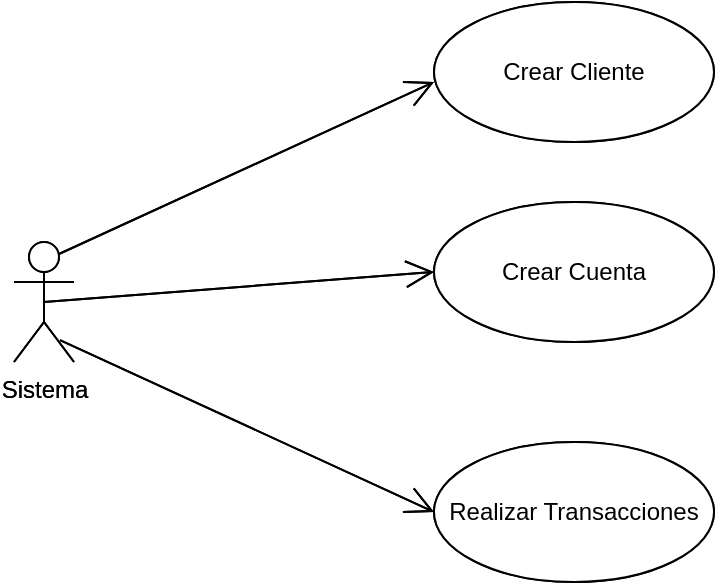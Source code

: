 <mxfile version="24.7.17">
  <diagram name="Página-1" id="wLW9WaDz463D7Vf91fLL">
    <mxGraphModel dx="880" dy="434" grid="1" gridSize="10" guides="1" tooltips="1" connect="1" arrows="1" fold="1" page="1" pageScale="1" pageWidth="827" pageHeight="1169" math="0" shadow="0">
      <root>
        <mxCell id="0" />
        <mxCell id="1" parent="0" />
        <mxCell id="kzdE2j2LaTEaVemAMuhG-1" value="Sistema&lt;div&gt;&lt;br&gt;&lt;/div&gt;" style="shape=umlActor;verticalLabelPosition=bottom;verticalAlign=top;html=1;" parent="1" vertex="1">
          <mxGeometry x="120" y="200" width="30" height="60" as="geometry" />
        </mxCell>
        <mxCell id="kzdE2j2LaTEaVemAMuhG-2" value="Crear Cliente" style="ellipse;whiteSpace=wrap;html=1;" parent="1" vertex="1">
          <mxGeometry x="330" y="80" width="140" height="70" as="geometry" />
        </mxCell>
        <mxCell id="kzdE2j2LaTEaVemAMuhG-3" value="Crear Cuenta" style="ellipse;whiteSpace=wrap;html=1;" parent="1" vertex="1">
          <mxGeometry x="330" y="180" width="140" height="70" as="geometry" />
        </mxCell>
        <mxCell id="kzdE2j2LaTEaVemAMuhG-4" value="Realizar Transacciones" style="ellipse;whiteSpace=wrap;html=1;" parent="1" vertex="1">
          <mxGeometry x="330" y="300" width="140" height="70" as="geometry" />
        </mxCell>
        <mxCell id="kzdE2j2LaTEaVemAMuhG-6" value="" style="endArrow=open;endFill=1;endSize=12;html=1;rounded=0;exitX=0.75;exitY=0.1;exitDx=0;exitDy=0;exitPerimeter=0;" parent="1" source="kzdE2j2LaTEaVemAMuhG-1" edge="1">
          <mxGeometry width="160" relative="1" as="geometry">
            <mxPoint x="170" y="209.5" as="sourcePoint" />
            <mxPoint x="330" y="120" as="targetPoint" />
          </mxGeometry>
        </mxCell>
        <mxCell id="kzdE2j2LaTEaVemAMuhG-7" value="" style="endArrow=open;endFill=1;endSize=12;html=1;rounded=0;entryX=0;entryY=0.5;entryDx=0;entryDy=0;" parent="1" target="kzdE2j2LaTEaVemAMuhG-3" edge="1">
          <mxGeometry width="160" relative="1" as="geometry">
            <mxPoint x="135" y="230" as="sourcePoint" />
            <mxPoint x="330" y="150" as="targetPoint" />
          </mxGeometry>
        </mxCell>
        <mxCell id="kzdE2j2LaTEaVemAMuhG-8" value="" style="endArrow=open;endFill=1;endSize=12;html=1;rounded=0;entryX=0;entryY=0.5;entryDx=0;entryDy=0;exitX=0.767;exitY=0.817;exitDx=0;exitDy=0;exitPerimeter=0;" parent="1" source="kzdE2j2LaTEaVemAMuhG-1" target="kzdE2j2LaTEaVemAMuhG-4" edge="1">
          <mxGeometry width="160" relative="1" as="geometry">
            <mxPoint x="180" y="249.5" as="sourcePoint" />
            <mxPoint x="320" y="290" as="targetPoint" />
          </mxGeometry>
        </mxCell>
        <mxCell id="PP1fh9Ej3C4XBt9utYBD-1" value="Sistema&lt;div&gt;&lt;br&gt;&lt;/div&gt;" style="shape=umlActor;verticalLabelPosition=bottom;verticalAlign=top;html=1;" vertex="1" parent="1">
          <mxGeometry x="120" y="200" width="30" height="60" as="geometry" />
        </mxCell>
        <mxCell id="PP1fh9Ej3C4XBt9utYBD-2" value="Crear Cliente" style="ellipse;whiteSpace=wrap;html=1;" vertex="1" parent="1">
          <mxGeometry x="330" y="80" width="140" height="70" as="geometry" />
        </mxCell>
        <mxCell id="PP1fh9Ej3C4XBt9utYBD-3" value="Crear Cuenta" style="ellipse;whiteSpace=wrap;html=1;" vertex="1" parent="1">
          <mxGeometry x="330" y="180" width="140" height="70" as="geometry" />
        </mxCell>
        <mxCell id="PP1fh9Ej3C4XBt9utYBD-4" value="Realizar Transacciones" style="ellipse;whiteSpace=wrap;html=1;" vertex="1" parent="1">
          <mxGeometry x="330" y="300" width="140" height="70" as="geometry" />
        </mxCell>
        <mxCell id="PP1fh9Ej3C4XBt9utYBD-5" value="" style="endArrow=open;endFill=1;endSize=12;html=1;rounded=0;exitX=0.75;exitY=0.1;exitDx=0;exitDy=0;exitPerimeter=0;" edge="1" parent="1" source="PP1fh9Ej3C4XBt9utYBD-1">
          <mxGeometry width="160" relative="1" as="geometry">
            <mxPoint x="170" y="209.5" as="sourcePoint" />
            <mxPoint x="330" y="120" as="targetPoint" />
          </mxGeometry>
        </mxCell>
        <mxCell id="PP1fh9Ej3C4XBt9utYBD-6" value="" style="endArrow=open;endFill=1;endSize=12;html=1;rounded=0;entryX=0;entryY=0.5;entryDx=0;entryDy=0;" edge="1" parent="1" target="PP1fh9Ej3C4XBt9utYBD-3">
          <mxGeometry width="160" relative="1" as="geometry">
            <mxPoint x="135" y="230" as="sourcePoint" />
            <mxPoint x="330" y="150" as="targetPoint" />
          </mxGeometry>
        </mxCell>
        <mxCell id="PP1fh9Ej3C4XBt9utYBD-7" value="" style="endArrow=open;endFill=1;endSize=12;html=1;rounded=0;entryX=0;entryY=0.5;entryDx=0;entryDy=0;exitX=0.767;exitY=0.817;exitDx=0;exitDy=0;exitPerimeter=0;" edge="1" parent="1" source="PP1fh9Ej3C4XBt9utYBD-1" target="PP1fh9Ej3C4XBt9utYBD-4">
          <mxGeometry width="160" relative="1" as="geometry">
            <mxPoint x="180" y="249.5" as="sourcePoint" />
            <mxPoint x="320" y="290" as="targetPoint" />
          </mxGeometry>
        </mxCell>
      </root>
    </mxGraphModel>
  </diagram>
</mxfile>
